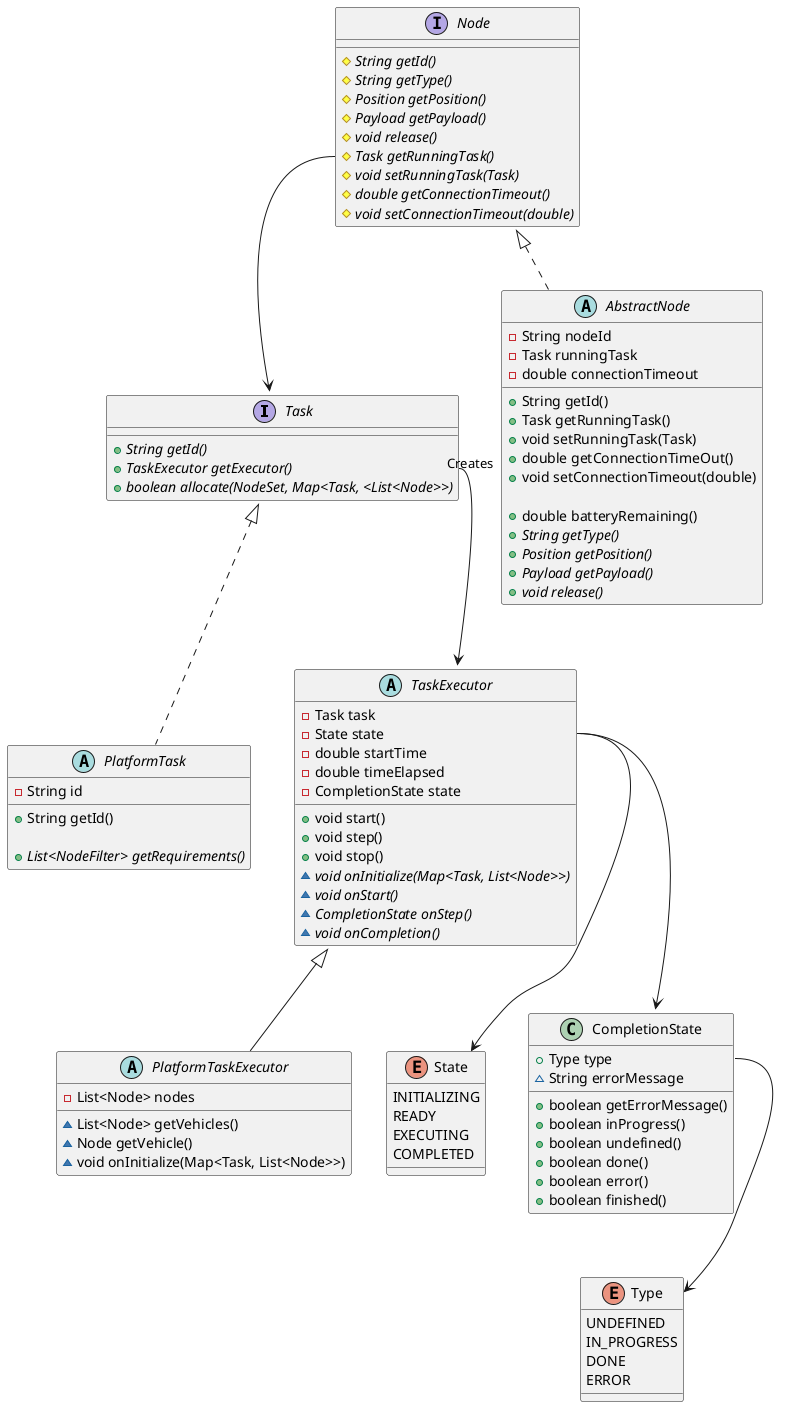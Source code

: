 @startuml

interface Task {

    +{abstract} String getId()
    +{abstract} TaskExecutor getExecutor()
    +{abstract} boolean allocate(NodeSet, Map<Task, <List<Node>>)

}

abstract class PlatformTask implements Task {

    - String id

    + String getId()

    +{abstract} List<NodeFilter> getRequirements()

}

abstract class TaskExecutor {

    - Task task
    - State state
    - double startTime
    - double timeElapsed
    - CompletionState state

    + void start()
    + void step()
    + void stop()
    ~ {abstract} void onInitialize(Map<Task, List<Node>>)
    ~ {abstract} void onStart()
    ~ {abstract} CompletionState onStep()
    ~ {abstract} void onCompletion()

}

enum State {
    INITIALIZING
    READY
    EXECUTING
    COMPLETED
}

TaskExecutor::state --> State
TaskExecutor::state --> CompletionState

abstract class PlatformTaskExecutor extends TaskExecutor {

    - List<Node> nodes

    ~ List<Node> getVehicles()
    ~ Node getVehicle()
    ~ void onInitialize(Map<Task, List<Node>>)

}

class CompletionState {

    + Type type
    ~ String errorMessage

    + boolean getErrorMessage()
    + boolean inProgress()
    + boolean undefined()
    + boolean done()
    + boolean error()
    + boolean finished()
}

enum Type {
    UNDEFINED
    IN_PROGRESS
    DONE
    ERROR
}

CompletionState::type --> Type

interface Node {

    #{abstract}String getId()
    #{abstract}String getType()
    #{abstract}Position getPosition()
    #{abstract}Payload getPayload()
    #{abstract}void release()
    #{abstract}Task getRunningTask()
    #{abstract}void setRunningTask(Task)
    #{abstract}double getConnectionTimeout()
    #{abstract}void setConnectionTimeout(double)

}

abstract class AbstractNode implements Node {

    - String nodeId
    - Task runningTask
    - double connectionTimeout

    +String getId()
    +Task getRunningTask()
    +void setRunningTask(Task)
    +double getConnectionTimeOut()
    +void setConnectionTimeout(double)

    +double batteryRemaining()
    +{abstract} String getType()
    +{abstract} Position getPosition()
    +{abstract} Payload getPayload()
    +{abstract} void release()



}

Node::getRunningTask --> Task

Task::getExecutor "Creates" --> TaskExecutor

@enduml